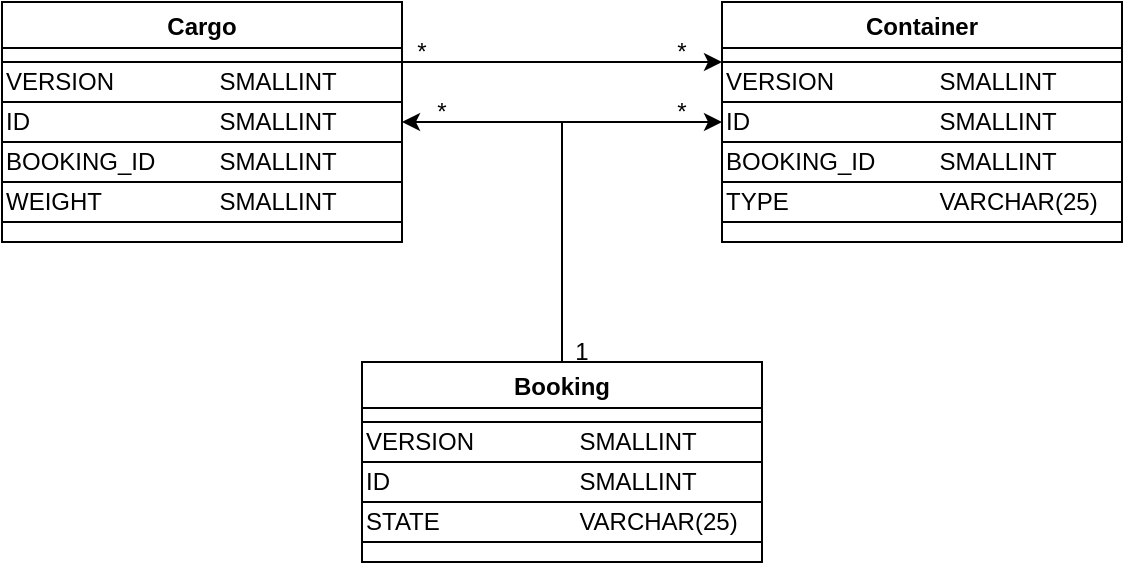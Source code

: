 <mxfile>
    <diagram id="_TXvzw5TLGgC5dMUxZId" name="Page-1">
        <mxGraphModel dx="1093" dy="790" grid="1" gridSize="10" guides="1" tooltips="1" connect="1" arrows="1" fold="1" page="1" pageScale="1" pageWidth="850" pageHeight="1100" math="0" shadow="0">
            <root>
                <mxCell id="0"/>
                <mxCell id="1" parent="0"/>
                <mxCell id="21" style="rounded=0;orthogonalLoop=1;jettySize=auto;html=1;exitX=0.5;exitY=0;exitDx=0;exitDy=0;entryX=0;entryY=0.5;entryDx=0;entryDy=0;edgeStyle=orthogonalEdgeStyle;" parent="1" source="3" target="12" edge="1">
                    <mxGeometry relative="1" as="geometry"/>
                </mxCell>
                <mxCell id="22" style="edgeStyle=orthogonalEdgeStyle;rounded=0;orthogonalLoop=1;jettySize=auto;html=1;exitX=0.5;exitY=0;exitDx=0;exitDy=0;entryX=1;entryY=0.5;entryDx=0;entryDy=0;" parent="1" source="3" target="5" edge="1">
                    <mxGeometry relative="1" as="geometry"/>
                </mxCell>
                <mxCell id="3" value="Booking" style="swimlane;" parent="1" vertex="1">
                    <mxGeometry x="340" y="310" width="200" height="100" as="geometry"/>
                </mxCell>
                <mxCell id="7" value="VERSION&lt;span&gt;&#9;&lt;span style=&quot;white-space: pre&quot;&gt;&#9;&lt;span style=&quot;white-space: pre&quot;&gt;&#9;&lt;/span&gt;&lt;/span&gt;&lt;/span&gt;SMALLINT" style="whiteSpace=wrap;html=1;align=left;" parent="3" vertex="1">
                    <mxGeometry y="30" width="200" height="20" as="geometry"/>
                </mxCell>
                <mxCell id="8" value="ID&lt;span style=&quot;white-space: pre&quot;&gt;&#9;&lt;/span&gt;&lt;span style=&quot;white-space: pre&quot;&gt;&#9;&lt;/span&gt;&lt;span&gt;&#9;&lt;span style=&quot;white-space: pre&quot;&gt;&#9;&lt;span style=&quot;white-space: pre&quot;&gt;&#9;&lt;/span&gt;&lt;/span&gt;&lt;/span&gt;SMALLINT" style="whiteSpace=wrap;html=1;align=left;" parent="3" vertex="1">
                    <mxGeometry y="50" width="200" height="20" as="geometry"/>
                </mxCell>
                <mxCell id="9" value="STATE&lt;span&gt;&#9;&lt;span style=&quot;white-space: pre&quot;&gt;&#9;&lt;/span&gt;&lt;span style=&quot;white-space: pre&quot;&gt;&#9;&lt;/span&gt;&lt;span style=&quot;white-space: pre&quot;&gt;&#9;&lt;/span&gt;&lt;/span&gt;VARCHAR(25)" style="whiteSpace=wrap;html=1;align=left;" parent="3" vertex="1">
                    <mxGeometry y="70" width="200" height="20" as="geometry"/>
                </mxCell>
                <mxCell id="4" value="Container" style="swimlane;" parent="1" vertex="1">
                    <mxGeometry x="520" y="130" width="200" height="120" as="geometry"/>
                </mxCell>
                <mxCell id="11" value="VERSION&lt;span&gt;&#9;&lt;span style=&quot;white-space: pre&quot;&gt;&#9;&lt;span style=&quot;white-space: pre&quot;&gt;&#9;&lt;/span&gt;&lt;/span&gt;&lt;/span&gt;SMALLINT" style="whiteSpace=wrap;html=1;align=left;" parent="4" vertex="1">
                    <mxGeometry y="30" width="200" height="20" as="geometry"/>
                </mxCell>
                <mxCell id="12" value="ID&lt;span style=&quot;white-space: pre&quot;&gt;&#9;&lt;/span&gt;&lt;span style=&quot;white-space: pre&quot;&gt;&#9;&lt;/span&gt;&lt;span&gt;&#9;&lt;span style=&quot;white-space: pre&quot;&gt;&#9;&lt;span style=&quot;white-space: pre&quot;&gt;&#9;&lt;/span&gt;&lt;/span&gt;&lt;/span&gt;SMALLINT" style="whiteSpace=wrap;html=1;align=left;" parent="4" vertex="1">
                    <mxGeometry y="50" width="200" height="20" as="geometry"/>
                </mxCell>
                <mxCell id="13" value="BOOKING_ID&lt;span&gt;&amp;nbsp;&lt;span style=&quot;white-space: pre&quot;&gt;&#9;&lt;span style=&quot;white-space: pre&quot;&gt;&#9;&lt;/span&gt;&lt;/span&gt;&lt;/span&gt;SMALLINT" style="whiteSpace=wrap;html=1;align=left;" parent="4" vertex="1">
                    <mxGeometry y="70" width="200" height="20" as="geometry"/>
                </mxCell>
                <mxCell id="14" value="&lt;span&gt;TYPE&amp;nbsp;&lt;span style=&quot;white-space: pre&quot;&gt;&#9;&lt;/span&gt;&lt;span style=&quot;white-space: pre&quot;&gt;&#9;&lt;/span&gt;&lt;span style=&quot;white-space: pre&quot;&gt;&#9;&lt;/span&gt;&lt;/span&gt;VARCHAR(25)" style="whiteSpace=wrap;html=1;align=left;" parent="4" vertex="1">
                    <mxGeometry y="90" width="200" height="20" as="geometry"/>
                </mxCell>
                <mxCell id="19" value="" style="group" parent="1" vertex="1" connectable="0">
                    <mxGeometry x="160" y="130" width="200" height="120" as="geometry"/>
                </mxCell>
                <mxCell id="5" value="Cargo" style="swimlane;" parent="19" vertex="1">
                    <mxGeometry width="200" height="120" as="geometry"/>
                </mxCell>
                <mxCell id="18" value="WEIGHT&lt;span style=&quot;white-space: pre&quot;&gt;&#9;&lt;/span&gt;&lt;span style=&quot;white-space: pre&quot;&gt;&#9;&lt;/span&gt;&lt;span style=&quot;white-space: pre&quot;&gt;&#9;&lt;/span&gt;SMALLINT" style="whiteSpace=wrap;html=1;align=left;" parent="5" vertex="1">
                    <mxGeometry y="90" width="200" height="20" as="geometry"/>
                </mxCell>
                <mxCell id="15" value="VERSION&lt;span&gt;&#9;&lt;span style=&quot;white-space: pre&quot;&gt;&#9;&lt;span style=&quot;white-space: pre&quot;&gt;&#9;&lt;/span&gt;&lt;/span&gt;&lt;/span&gt;SMALLINT" style="whiteSpace=wrap;html=1;align=left;" parent="19" vertex="1">
                    <mxGeometry y="30" width="200" height="20" as="geometry"/>
                </mxCell>
                <mxCell id="16" value="ID&lt;span style=&quot;white-space: pre&quot;&gt;&#9;&lt;/span&gt;&lt;span style=&quot;white-space: pre&quot;&gt;&#9;&lt;/span&gt;&lt;span&gt;&#9;&lt;span style=&quot;white-space: pre&quot;&gt;&#9;&lt;span style=&quot;white-space: pre&quot;&gt;&#9;&lt;/span&gt;&lt;/span&gt;&lt;/span&gt;SMALLINT" style="whiteSpace=wrap;html=1;align=left;" parent="19" vertex="1">
                    <mxGeometry y="50" width="200" height="20" as="geometry"/>
                </mxCell>
                <mxCell id="17" value="BOOKING_ID&lt;span&gt;&amp;nbsp;&lt;span style=&quot;white-space: pre&quot;&gt;&#9;&lt;span style=&quot;white-space: pre&quot;&gt;&#9;&lt;/span&gt;&lt;/span&gt;&lt;/span&gt;SMALLINT" style="whiteSpace=wrap;html=1;align=left;" parent="19" vertex="1">
                    <mxGeometry y="70" width="200" height="20" as="geometry"/>
                </mxCell>
                <mxCell id="23" value="*" style="text;html=1;strokeColor=none;fillColor=none;align=center;verticalAlign=middle;whiteSpace=wrap;rounded=0;" parent="1" vertex="1">
                    <mxGeometry x="490" y="180" width="20" height="10" as="geometry"/>
                </mxCell>
                <mxCell id="24" value="*" style="text;html=1;strokeColor=none;fillColor=none;align=center;verticalAlign=middle;whiteSpace=wrap;rounded=0;" parent="1" vertex="1">
                    <mxGeometry x="370" y="180" width="20" height="10" as="geometry"/>
                </mxCell>
                <mxCell id="25" value="1" style="text;html=1;strokeColor=none;fillColor=none;align=center;verticalAlign=middle;whiteSpace=wrap;rounded=0;" parent="1" vertex="1">
                    <mxGeometry x="440" y="300" width="20" height="10" as="geometry"/>
                </mxCell>
                <mxCell id="26" style="edgeStyle=orthogonalEdgeStyle;rounded=0;orthogonalLoop=1;jettySize=auto;html=1;exitX=1;exitY=0.25;exitDx=0;exitDy=0;entryX=0;entryY=0.25;entryDx=0;entryDy=0;" edge="1" parent="1" source="5" target="4">
                    <mxGeometry relative="1" as="geometry"/>
                </mxCell>
                <mxCell id="27" value="*" style="text;html=1;strokeColor=none;fillColor=none;align=center;verticalAlign=middle;whiteSpace=wrap;rounded=0;" vertex="1" parent="1">
                    <mxGeometry x="490" y="150" width="20" height="10" as="geometry"/>
                </mxCell>
                <mxCell id="28" value="*" style="text;html=1;strokeColor=none;fillColor=none;align=center;verticalAlign=middle;whiteSpace=wrap;rounded=0;" vertex="1" parent="1">
                    <mxGeometry x="360" y="150" width="20" height="10" as="geometry"/>
                </mxCell>
            </root>
        </mxGraphModel>
    </diagram>
</mxfile>
